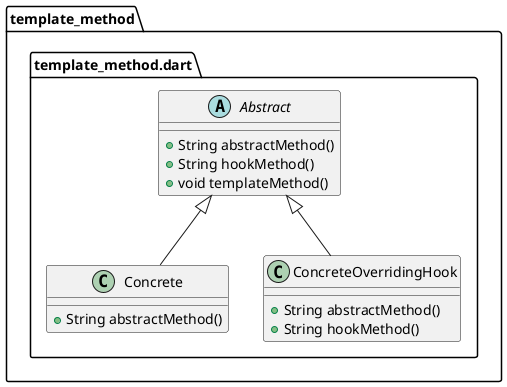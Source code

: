 @startuml
set namespaceSeparator ::

abstract class "template_method::template_method.dart::Abstract" {
  +String abstractMethod()
  +String hookMethod()
  +void templateMethod()
}

class "template_method::template_method.dart::Concrete" {
  +String abstractMethod()
}

"template_method::template_method.dart::Abstract" <|-- "template_method::template_method.dart::Concrete"

class "template_method::template_method.dart::ConcreteOverridingHook" {
  +String abstractMethod()
  +String hookMethod()
}

"template_method::template_method.dart::Abstract" <|-- "template_method::template_method.dart::ConcreteOverridingHook"


@enduml